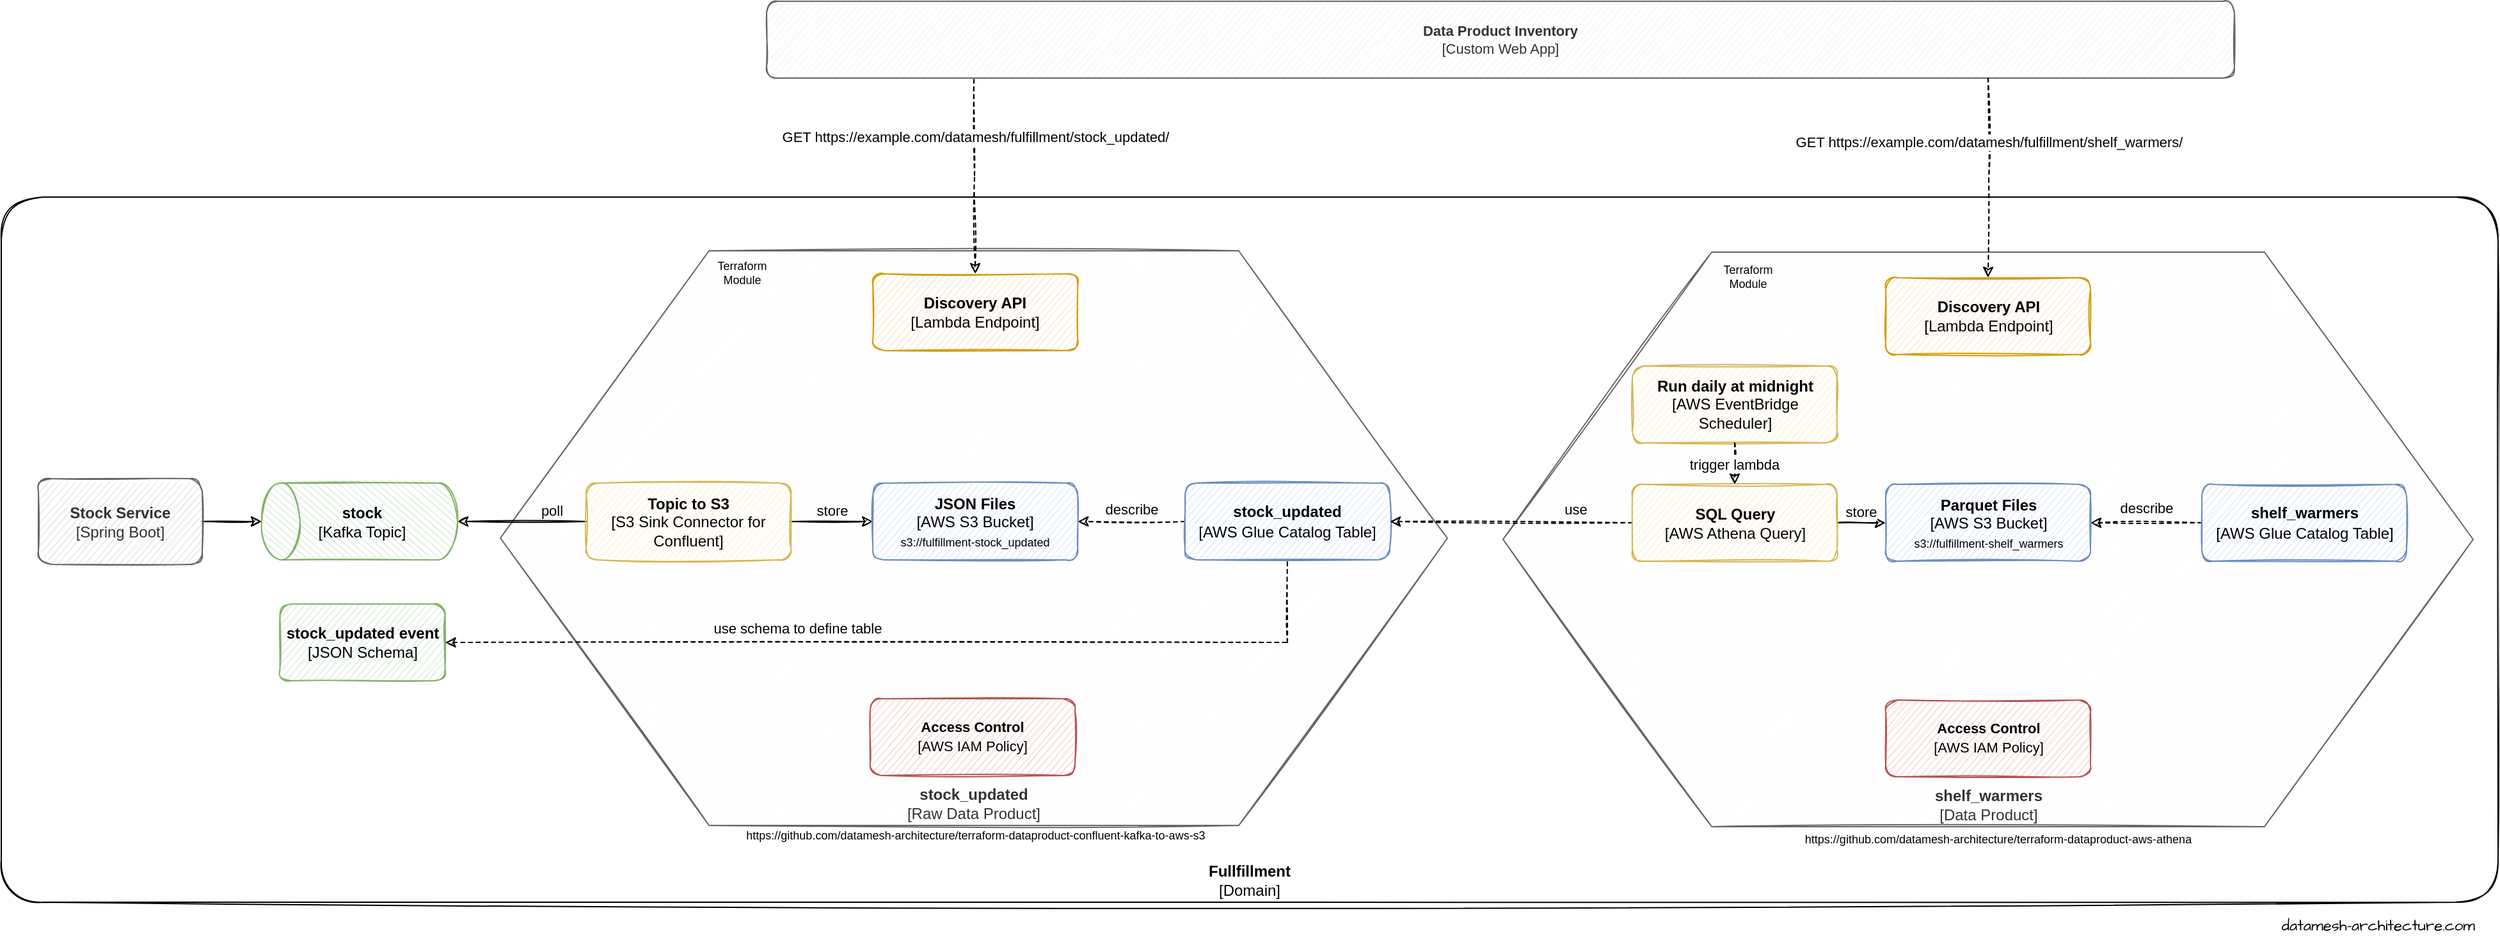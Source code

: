 <mxfile version="20.5.3" type="embed"><diagram id="DWjpSvbVxY2pOprUcE6g" name="Page-1"><mxGraphModel dx="815" dy="1100" grid="0" gridSize="10" guides="1" tooltips="1" connect="1" arrows="1" fold="1" page="0" pageScale="1" pageWidth="827" pageHeight="1169" math="0" shadow="0"><root><mxCell id="0"/><mxCell id="1" parent="0"/><mxCell id="258" value="&lt;b&gt;Fullfillment&lt;/b&gt;&lt;br&gt;[Domain]" style="rounded=1;whiteSpace=wrap;html=1;verticalAlign=bottom;fontStyle=0;arcSize=6;sketch=1;" parent="1" vertex="1"><mxGeometry x="153" y="53" width="1951" height="551" as="geometry"/></mxCell><mxCell id="323" value="&lt;b&gt;shelf_warmers&lt;/b&gt;&lt;br&gt;[Data Product]" style="shape=hexagon;perimeter=hexagonPerimeter2;whiteSpace=wrap;html=1;fixedSize=1;rounded=0;glass=0;fontFamily=Helvetica;fontSize=12;size=163.059;verticalAlign=bottom;fillColor=#FCFCFC;fontColor=#333333;strokeColor=#666666;sketch=1;" parent="1" vertex="1"><mxGeometry x="1326.5" y="96" width="758" height="449" as="geometry"/></mxCell><mxCell id="322" value="&lt;b&gt;stock_updated&lt;/b&gt;&lt;br&gt;[Raw Data Product]" style="shape=hexagon;perimeter=hexagonPerimeter2;whiteSpace=wrap;html=1;fixedSize=1;rounded=0;glass=0;fontFamily=Helvetica;fontSize=12;size=163.059;verticalAlign=bottom;fillColor=#FCFCFC;fontColor=#333333;strokeColor=#666666;sketch=1;" parent="1" vertex="1"><mxGeometry x="543" y="95" width="740" height="449" as="geometry"/></mxCell><mxCell id="263" style="edgeStyle=orthogonalEdgeStyle;rounded=0;orthogonalLoop=1;jettySize=auto;html=1;entryX=0;entryY=0.5;entryDx=0;entryDy=0;startArrow=classic;startFill=1;endArrow=none;endFill=0;sketch=1;" parent="1" source="260" target="262" edge="1"><mxGeometry relative="1" as="geometry"/></mxCell><mxCell id="284" value="poll" style="edgeLabel;html=1;align=center;verticalAlign=middle;resizable=0;points=[];fontSize=11;fontFamily=Helvetica;sketch=1;" parent="263" vertex="1" connectable="0"><mxGeometry x="0.595" y="3" relative="1" as="geometry"><mxPoint x="-7" y="-6" as="offset"/></mxGeometry></mxCell><mxCell id="260" value="" style="shape=cylinder3;whiteSpace=wrap;html=1;boundedLbl=1;backgroundOutline=1;size=15;rotation=-90;fillColor=#d5e8d4;strokeColor=#82b366;sketch=1;" parent="1" vertex="1"><mxGeometry x="403" y="230" width="60" height="153" as="geometry"/></mxCell><mxCell id="261" value="&lt;b&gt;stock&lt;/b&gt;&lt;br&gt;[Kafka Topic]" style="text;html=1;strokeColor=none;fillColor=none;align=center;verticalAlign=middle;whiteSpace=wrap;rounded=0;sketch=1;" parent="1" vertex="1"><mxGeometry x="386.25" y="291.5" width="98" height="30" as="geometry"/></mxCell><mxCell id="265" style="rounded=0;orthogonalLoop=1;jettySize=auto;html=1;entryX=0;entryY=0.5;entryDx=0;entryDy=0;sketch=1;" parent="1" source="262" target="271" edge="1"><mxGeometry relative="1" as="geometry"><mxPoint x="965" y="306.5" as="targetPoint"/></mxGeometry></mxCell><mxCell id="283" value="store" style="edgeLabel;html=1;align=center;verticalAlign=middle;resizable=0;points=[];fontSize=11;fontFamily=Helvetica;sketch=1;" parent="265" vertex="1" connectable="0"><mxGeometry x="0.052" y="4" relative="1" as="geometry"><mxPoint x="-2" y="-5" as="offset"/></mxGeometry></mxCell><mxCell id="262" value="&lt;b&gt;Topic to S3&lt;br&gt;&lt;/b&gt;[S3 Sink Connector for Confluent]" style="rounded=1;whiteSpace=wrap;html=1;fillColor=#fff2cc;strokeColor=#d6b656;sketch=1;" parent="1" vertex="1"><mxGeometry x="610" y="276.5" width="160" height="60" as="geometry"/></mxCell><mxCell id="269" style="edgeStyle=orthogonalEdgeStyle;rounded=0;orthogonalLoop=1;jettySize=auto;html=1;sketch=1;" parent="1" source="268" target="260" edge="1"><mxGeometry relative="1" as="geometry"/></mxCell><mxCell id="268" value="&lt;b style=&quot;font-size: 12px;&quot;&gt;Stock Service&lt;br style=&quot;font-size: 12px;&quot;&gt;&lt;/b&gt;[Spring Boot]" style="rounded=1;whiteSpace=wrap;html=1;verticalAlign=middle;fontSize=12;fillColor=#E0E0E0;fontColor=#333333;strokeColor=#666666;sketch=1;" parent="1" vertex="1"><mxGeometry x="182" y="273" width="128" height="67" as="geometry"/></mxCell><mxCell id="274" style="rounded=0;orthogonalLoop=1;jettySize=auto;html=1;entryX=1;entryY=0.5;entryDx=0;entryDy=0;fontFamily=Helvetica;fontSize=11;dashed=1;sketch=1;" parent="1" source="273" target="271" edge="1"><mxGeometry relative="1" as="geometry"/></mxCell><mxCell id="282" value="describe" style="edgeLabel;html=1;align=center;verticalAlign=middle;resizable=0;points=[];fontSize=11;fontFamily=Helvetica;sketch=1;" parent="274" vertex="1" connectable="0"><mxGeometry x="-0.744" y="-1" relative="1" as="geometry"><mxPoint x="-32" y="-9" as="offset"/></mxGeometry></mxCell><mxCell id="273" value="&lt;font face=&quot;Helvetica&quot; style=&quot;font-size: 12px;&quot;&gt;&lt;b style=&quot;font-size: 12px;&quot;&gt;stock_updated&lt;br style=&quot;font-size: 12px;&quot;&gt;&lt;/b&gt;[AWS Glue Catalog Table]&lt;/font&gt;" style="rounded=1;whiteSpace=wrap;html=1;fontFamily=Courier New;fontSize=12;fillColor=#dae8fc;strokeColor=#6c8ebf;sketch=1;" parent="1" vertex="1"><mxGeometry x="1078" y="276.5" width="160" height="60" as="geometry"/></mxCell><mxCell id="275" value="&lt;b&gt;Discovery API&lt;br&gt;&lt;/b&gt;[Lambda Endpoint]" style="rounded=1;whiteSpace=wrap;html=1;fillColor=#ffe6cc;strokeColor=#d79b00;sketch=1;" parent="1" vertex="1"><mxGeometry x="834.12" y="113" width="160" height="60" as="geometry"/></mxCell><mxCell id="277" style="edgeStyle=orthogonalEdgeStyle;rounded=0;orthogonalLoop=1;jettySize=auto;html=1;entryX=0.5;entryY=0;entryDx=0;entryDy=0;fontFamily=Helvetica;fontSize=11;dashed=1;sketch=1;" parent="1" target="275" edge="1"><mxGeometry relative="1" as="geometry"><mxPoint x="913" y="-39" as="sourcePoint"/></mxGeometry></mxCell><mxCell id="278" value="GET https://example.com/datamesh/fulfillment/stock_updated/" style="edgeLabel;html=1;align=center;verticalAlign=middle;resizable=0;points=[];fontSize=11;fontFamily=Helvetica;sketch=1;" parent="277" vertex="1" connectable="0"><mxGeometry x="-0.41" relative="1" as="geometry"><mxPoint as="offset"/></mxGeometry></mxCell><mxCell id="276" value="&lt;b&gt;Data Product Inventory&lt;br&gt;&lt;/b&gt;[Custom Web App]" style="rounded=1;whiteSpace=wrap;html=1;fontFamily=Helvetica;fontSize=11;sketch=1;fillColor=#f5f5f5;fontColor=#333333;strokeColor=#666666;" parent="1" vertex="1"><mxGeometry x="751" y="-100" width="1147" height="60" as="geometry"/></mxCell><UserObject label="&lt;b&gt;stock_updated event&lt;br&gt;&lt;/b&gt;[JSON Schema]" link="https://github.com/datamesh-architecture/terraform-dataproduct-examples/blob/main/shelf_warmers/dataproduct-confluent-kafka-to-aws-s3/schema/stock_updated.schema.json" linkTarget="_blank" id="279"><mxCell style="rounded=1;whiteSpace=wrap;html=1;fillColor=#d5e8d4;strokeColor=#82b366;sketch=1;" parent="1" vertex="1"><mxGeometry x="370.75" y="371" width="129" height="60" as="geometry"/></mxCell></UserObject><mxCell id="297" value="&lt;b&gt;Discovery API&lt;br&gt;&lt;/b&gt;[Lambda Endpoint]" style="rounded=1;whiteSpace=wrap;html=1;fillColor=#ffe6cc;strokeColor=#d79b00;sketch=1;" parent="1" vertex="1"><mxGeometry x="1625.5" y="116" width="160" height="60" as="geometry"/></mxCell><mxCell id="299" style="rounded=0;orthogonalLoop=1;jettySize=auto;html=1;entryX=1;entryY=0.5;entryDx=0;entryDy=0;fontFamily=Helvetica;fontSize=11;startArrow=none;startFill=0;endArrow=classic;endFill=1;dashed=1;exitX=0;exitY=0.5;exitDx=0;exitDy=0;sketch=1;" parent="1" source="298" target="273" edge="1"><mxGeometry relative="1" as="geometry"><Array as="points"/></mxGeometry></mxCell><mxCell id="300" value="use" style="edgeLabel;html=1;align=center;verticalAlign=middle;resizable=0;points=[];fontSize=11;fontFamily=Helvetica;sketch=1;" parent="299" vertex="1" connectable="0"><mxGeometry x="-0.47" y="1" relative="1" as="geometry"><mxPoint x="5" y="-11" as="offset"/></mxGeometry></mxCell><mxCell id="304" value="store" style="edgeStyle=none;rounded=0;orthogonalLoop=1;jettySize=auto;html=1;fontFamily=Helvetica;fontSize=11;startArrow=none;startFill=0;endArrow=classic;endFill=1;sketch=1;" parent="1" source="298" target="302" edge="1"><mxGeometry x="-0.051" y="9" relative="1" as="geometry"><mxPoint as="offset"/></mxGeometry></mxCell><mxCell id="298" value="&lt;b&gt;SQL Query&lt;br&gt;&lt;/b&gt;[AWS Athena Query]" style="rounded=1;whiteSpace=wrap;html=1;fillColor=#fff2cc;strokeColor=#d6b656;sketch=1;" parent="1" vertex="1"><mxGeometry x="1427.5" y="277.5" width="160" height="60" as="geometry"/></mxCell><mxCell id="303" value="describe" style="edgeStyle=none;rounded=0;orthogonalLoop=1;jettySize=auto;html=1;dashed=1;fontFamily=Helvetica;fontSize=11;startArrow=none;startFill=0;endArrow=classic;endFill=1;exitX=0;exitY=0.5;exitDx=0;exitDy=0;entryX=1;entryY=0.5;entryDx=0;entryDy=0;sketch=1;" parent="1" source="301" target="302" edge="1"><mxGeometry y="-12" relative="1" as="geometry"><Array as="points"/><mxPoint as="offset"/></mxGeometry></mxCell><mxCell id="301" value="&lt;font face=&quot;Helvetica&quot; style=&quot;font-size: 12px;&quot;&gt;&lt;b style=&quot;font-size: 12px;&quot;&gt;shelf_warmers&lt;br style=&quot;font-size: 12px;&quot;&gt;&lt;/b&gt;[AWS Glue Catalog Table]&lt;/font&gt;" style="rounded=1;whiteSpace=wrap;html=1;fontFamily=Courier New;fontSize=12;fillColor=#dae8fc;strokeColor=#6c8ebf;sketch=1;" parent="1" vertex="1"><mxGeometry x="1872.5" y="277.5" width="160" height="60" as="geometry"/></mxCell><mxCell id="302" value="&lt;b&gt;Parquet Files&lt;br&gt;&lt;/b&gt;[AWS S3 Bucket]&lt;br&gt;&lt;font style=&quot;font-size: 9px;&quot;&gt;s3://fulfillment-shelf_warmers&lt;/font&gt;" style="rounded=1;whiteSpace=wrap;html=1;fillColor=#dae8fc;strokeColor=#6c8ebf;sketch=1;" parent="1" vertex="1"><mxGeometry x="1625.5" y="277.5" width="160" height="60" as="geometry"/></mxCell><mxCell id="307" style="edgeStyle=orthogonalEdgeStyle;rounded=0;orthogonalLoop=1;jettySize=auto;html=1;entryX=0.5;entryY=0;entryDx=0;entryDy=0;fontFamily=Helvetica;fontSize=11;dashed=1;sketch=1;" parent="1" target="297" edge="1"><mxGeometry relative="1" as="geometry"><mxPoint x="1705.5" y="-40" as="sourcePoint"/><mxPoint x="744.0" y="160" as="targetPoint"/></mxGeometry></mxCell><mxCell id="308" value="GET https://example.com/datamesh/fulfillment/shelf_warmers/" style="edgeLabel;html=1;align=center;verticalAlign=middle;resizable=0;points=[];fontSize=11;fontFamily=Helvetica;sketch=1;" parent="307" vertex="1" connectable="0"><mxGeometry x="-0.41" relative="1" as="geometry"><mxPoint y="4" as="offset"/></mxGeometry></mxCell><mxCell id="309" value="&lt;font face=&quot;Helvetica&quot;&gt;&lt;b&gt;Access Control&lt;br&gt;&lt;/b&gt;[AWS IAM Policy]&lt;/font&gt;" style="rounded=1;whiteSpace=wrap;html=1;fontFamily=Courier New;fontSize=11;fillColor=#f8cecc;strokeColor=#b85450;sketch=1;" parent="1" vertex="1"><mxGeometry x="832" y="445" width="160" height="60" as="geometry"/></mxCell><mxCell id="312" value="&lt;font face=&quot;Helvetica&quot;&gt;&lt;b&gt;Access Control&lt;br&gt;&lt;/b&gt;[AWS IAM Policy]&lt;/font&gt;" style="rounded=1;whiteSpace=wrap;html=1;fontFamily=Courier New;fontSize=11;fillColor=#f8cecc;strokeColor=#b85450;sketch=1;" parent="1" vertex="1"><mxGeometry x="1625.5" y="446" width="160" height="60" as="geometry"/></mxCell><mxCell id="313" value="&lt;b&gt;Run daily at midnight&lt;br&gt;&lt;/b&gt;[AWS EventBridge Scheduler]" style="rounded=1;whiteSpace=wrap;html=1;fillColor=#fff2cc;strokeColor=#d6b656;sketch=1;" parent="1" vertex="1"><mxGeometry x="1427.5" y="185" width="160" height="60" as="geometry"/></mxCell><mxCell id="324" value="" style="edgeStyle=none;rounded=0;orthogonalLoop=1;jettySize=auto;html=1;dashed=1;fontFamily=Helvetica;fontSize=11;startArrow=none;startFill=0;endArrow=classic;endFill=1;entryX=0.5;entryY=0;entryDx=0;entryDy=0;sketch=1;" parent="1" source="313" target="298" edge="1"><mxGeometry relative="1" as="geometry"><mxPoint x="1482.016" y="245" as="sourcePoint"/><mxPoint x="1454.5" y="738" as="targetPoint"/></mxGeometry></mxCell><mxCell id="325" value="trigger lambda" style="edgeLabel;html=1;align=center;verticalAlign=middle;resizable=0;points=[];fontSize=11;fontFamily=Helvetica;sketch=1;" parent="324" vertex="1" connectable="0"><mxGeometry x="-0.026" y="-1" relative="1" as="geometry"><mxPoint y="1" as="offset"/></mxGeometry></mxCell><mxCell id="326" value="https://github.com/datamesh-architecture/terraform-dataproduct-confluent-kafka-to-aws-s3" style="text;html=1;strokeColor=none;fillColor=none;align=center;verticalAlign=middle;whiteSpace=wrap;rounded=0;glass=0;fontFamily=Helvetica;fontSize=9;sketch=1;" parent="1" vertex="1"><mxGeometry x="704.62" y="537" width="419" height="30" as="geometry"/></mxCell><mxCell id="327" value="https://github.com/datamesh-architecture/terraform-dataproduct-aws-athena" style="text;html=1;strokeColor=none;fillColor=none;align=center;verticalAlign=middle;whiteSpace=wrap;rounded=0;glass=0;fontFamily=Helvetica;fontSize=9;sketch=1;" parent="1" vertex="1"><mxGeometry x="1504" y="540" width="419" height="30" as="geometry"/></mxCell><mxCell id="328" value="Terraform Module" style="text;html=1;strokeColor=none;fillColor=none;align=center;verticalAlign=middle;whiteSpace=wrap;rounded=0;glass=0;fontFamily=Helvetica;fontSize=9;sketch=1;" parent="1" vertex="1"><mxGeometry x="702" y="97" width="60" height="30" as="geometry"/></mxCell><mxCell id="329" value="Terraform Module" style="text;html=1;strokeColor=none;fillColor=none;align=center;verticalAlign=middle;whiteSpace=wrap;rounded=0;glass=0;fontFamily=Helvetica;fontSize=9;sketch=1;" parent="1" vertex="1"><mxGeometry x="1487.5" y="100" width="60" height="30" as="geometry"/></mxCell><mxCell id="271" value="&lt;b&gt;JSON Files&lt;br&gt;&lt;/b&gt;[AWS S3 Bucket]&lt;br&gt;&lt;font style=&quot;font-size: 9px;&quot;&gt;s3://fulfillment-stock_updated&lt;/font&gt;" style="rounded=1;whiteSpace=wrap;html=1;fillColor=#dae8fc;strokeColor=#6c8ebf;sketch=1;" parent="1" vertex="1"><mxGeometry x="834.12" y="276.5" width="160" height="60" as="geometry"/></mxCell><mxCell id="332" value="" style="edgeStyle=orthogonalEdgeStyle;rounded=0;orthogonalLoop=1;jettySize=auto;html=1;fontFamily=Helvetica;fontSize=11;dashed=1;startArrow=classic;startFill=1;endArrow=none;endFill=0;entryX=0.5;entryY=1;entryDx=0;entryDy=0;sketch=1;" parent="1" source="279" target="273" edge="1"><mxGeometry relative="1" as="geometry"><mxPoint x="499.75" y="401" as="sourcePoint"/><mxPoint x="1280.471" y="336.5" as="targetPoint"/></mxGeometry></mxCell><mxCell id="333" value="use schema to define table" style="edgeLabel;html=1;align=center;verticalAlign=middle;resizable=0;points=[];fontSize=11;fontFamily=Helvetica;sketch=1;" parent="332" vertex="1" connectable="0"><mxGeometry x="-0.244" relative="1" as="geometry"><mxPoint x="2" y="-11" as="offset"/></mxGeometry></mxCell><mxCell id="364" style="edgeStyle=none;rounded=0;orthogonalLoop=1;jettySize=auto;html=1;entryX=1;entryY=0.75;entryDx=0;entryDy=0;dashed=1;strokeWidth=2;fontFamily=Helvetica;fontSize=12;startArrow=classic;startFill=1;endArrow=classic;endFill=1;sketch=1;" parent="1" source="273" target="273" edge="1"><mxGeometry relative="1" as="geometry"/></mxCell><mxCell id="367" value="datamesh-architecture.com" style="text;html=1;strokeColor=none;fillColor=none;align=right;verticalAlign=middle;whiteSpace=wrap;rounded=0;sketch=1;fillStyle=hachure;fontFamily=Architects Daughter;fontSource=https%3A%2F%2Ffonts.googleapis.com%2Fcss%3Ffamily%3DArchitects%2BDaughter;fontSize=12;fontColor=#000000;" parent="1" vertex="1"><mxGeometry x="1817.5" y="608" width="270" height="30" as="geometry"/></mxCell></root></mxGraphModel></diagram></mxfile>